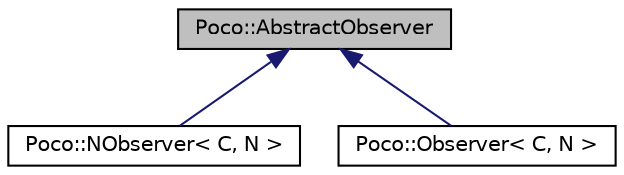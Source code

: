 digraph "Poco::AbstractObserver"
{
 // LATEX_PDF_SIZE
  edge [fontname="Helvetica",fontsize="10",labelfontname="Helvetica",labelfontsize="10"];
  node [fontname="Helvetica",fontsize="10",shape=record];
  Node1 [label="Poco::AbstractObserver",height=0.2,width=0.4,color="black", fillcolor="grey75", style="filled", fontcolor="black",tooltip=" "];
  Node1 -> Node2 [dir="back",color="midnightblue",fontsize="10",style="solid",fontname="Helvetica"];
  Node2 [label="Poco::NObserver\< C, N \>",height=0.2,width=0.4,color="black", fillcolor="white", style="filled",URL="$classPoco_1_1NObserver.html",tooltip=" "];
  Node1 -> Node3 [dir="back",color="midnightblue",fontsize="10",style="solid",fontname="Helvetica"];
  Node3 [label="Poco::Observer\< C, N \>",height=0.2,width=0.4,color="black", fillcolor="white", style="filled",URL="$classPoco_1_1Observer.html",tooltip=" "];
}
